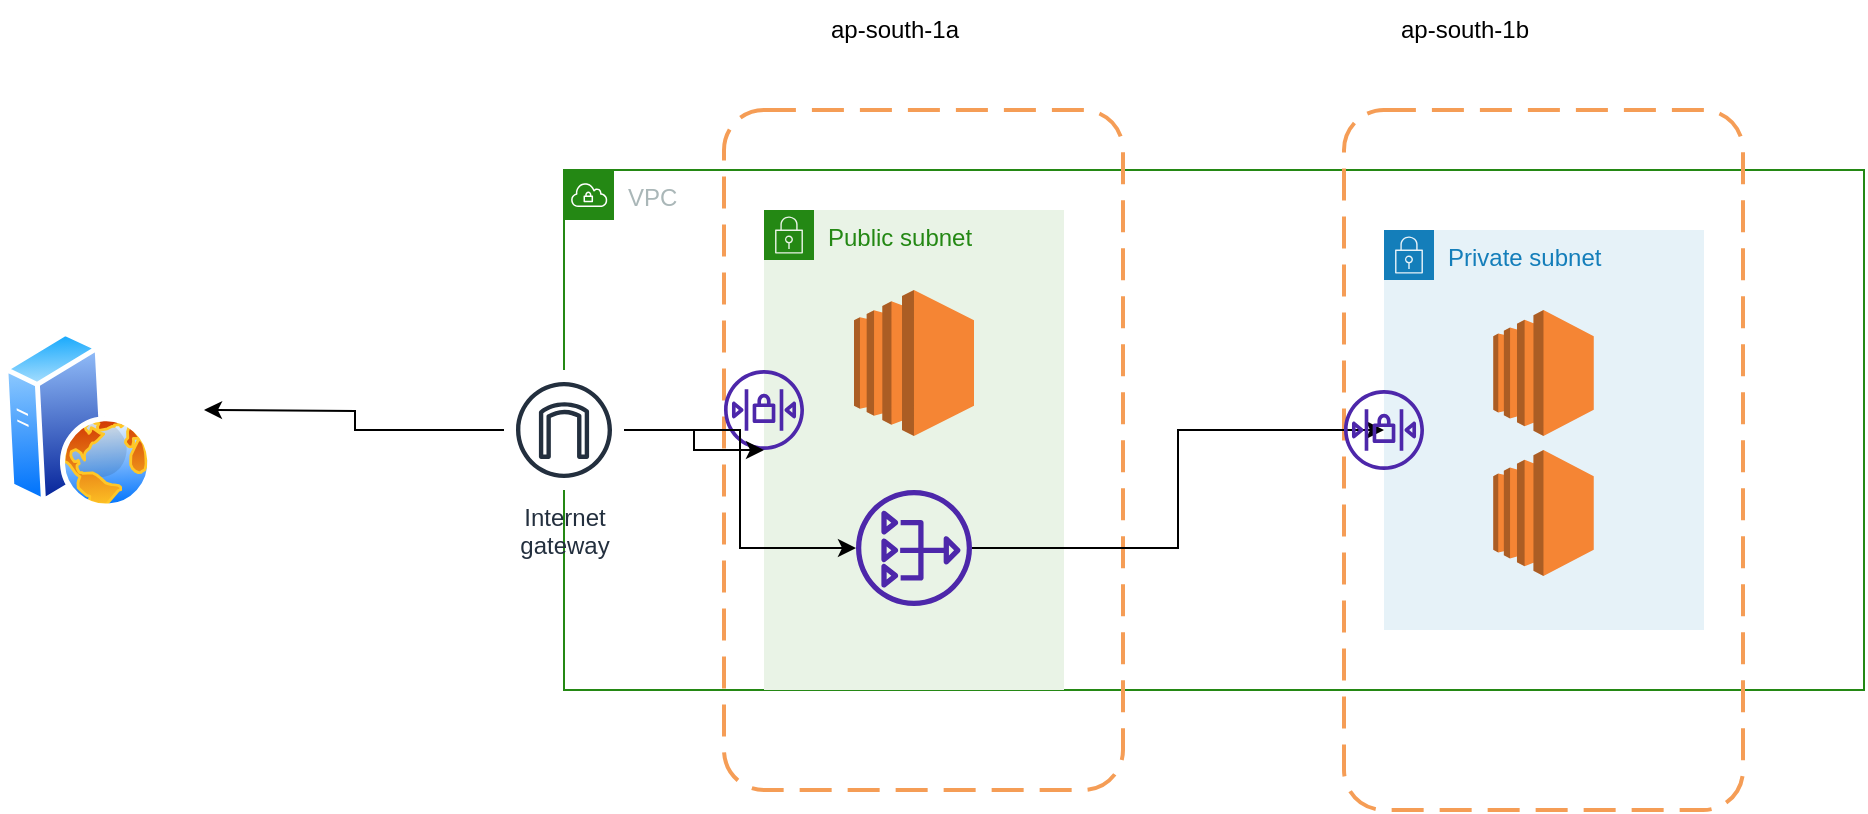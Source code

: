 <mxfile version="20.2.3" type="device"><diagram id="ouRanwZwqZRoa8hLmQwM" name="Page-1"><mxGraphModel dx="1853" dy="467" grid="1" gridSize="10" guides="1" tooltips="1" connect="1" arrows="1" fold="1" page="1" pageScale="1" pageWidth="827" pageHeight="1169" math="0" shadow="0"><root><mxCell id="0"/><mxCell id="1" parent="0"/><mxCell id="cGJLwtM3mCtWBEhMJ5jW-1" value="VPC" style="points=[[0,0],[0.25,0],[0.5,0],[0.75,0],[1,0],[1,0.25],[1,0.5],[1,0.75],[1,1],[0.75,1],[0.5,1],[0.25,1],[0,1],[0,0.75],[0,0.5],[0,0.25]];outlineConnect=0;gradientColor=none;html=1;whiteSpace=wrap;fontSize=12;fontStyle=0;container=1;pointerEvents=0;collapsible=0;recursiveResize=0;shape=mxgraph.aws4.group;grIcon=mxgraph.aws4.group_vpc;strokeColor=#248814;fillColor=none;verticalAlign=top;align=left;spacingLeft=30;fontColor=#AAB7B8;dashed=0;" parent="1" vertex="1"><mxGeometry x="110" y="90" width="650" height="260" as="geometry"/></mxCell><mxCell id="cGJLwtM3mCtWBEhMJ5jW-3" value="" style="rounded=1;arcSize=10;dashed=1;strokeColor=#F59D56;fillColor=none;gradientColor=none;dashPattern=8 4;strokeWidth=2;" parent="cGJLwtM3mCtWBEhMJ5jW-1" vertex="1"><mxGeometry x="80" y="-30" width="199.5" height="340" as="geometry"/></mxCell><mxCell id="cGJLwtM3mCtWBEhMJ5jW-2" value="" style="rounded=1;arcSize=10;dashed=1;strokeColor=#F59D56;fillColor=none;gradientColor=none;dashPattern=8 4;strokeWidth=2;" parent="cGJLwtM3mCtWBEhMJ5jW-1" vertex="1"><mxGeometry x="390" y="-30" width="199.5" height="350" as="geometry"/></mxCell><mxCell id="cGJLwtM3mCtWBEhMJ5jW-6" value="Public subnet" style="points=[[0,0],[0.25,0],[0.5,0],[0.75,0],[1,0],[1,0.25],[1,0.5],[1,0.75],[1,1],[0.75,1],[0.5,1],[0.25,1],[0,1],[0,0.75],[0,0.5],[0,0.25]];outlineConnect=0;gradientColor=none;html=1;whiteSpace=wrap;fontSize=12;fontStyle=0;container=1;pointerEvents=0;collapsible=0;recursiveResize=0;shape=mxgraph.aws4.group;grIcon=mxgraph.aws4.group_security_group;grStroke=0;strokeColor=#248814;fillColor=#E9F3E6;verticalAlign=top;align=left;spacingLeft=30;fontColor=#248814;dashed=0;" parent="cGJLwtM3mCtWBEhMJ5jW-1" vertex="1"><mxGeometry x="100" y="20" width="150" height="240" as="geometry"/></mxCell><mxCell id="cGJLwtM3mCtWBEhMJ5jW-7" value="Private subnet" style="points=[[0,0],[0.25,0],[0.5,0],[0.75,0],[1,0],[1,0.25],[1,0.5],[1,0.75],[1,1],[0.75,1],[0.5,1],[0.25,1],[0,1],[0,0.75],[0,0.5],[0,0.25]];outlineConnect=0;gradientColor=none;html=1;whiteSpace=wrap;fontSize=12;fontStyle=0;container=1;pointerEvents=0;collapsible=0;recursiveResize=0;shape=mxgraph.aws4.group;grIcon=mxgraph.aws4.group_security_group;grStroke=0;strokeColor=#147EBA;fillColor=#E6F2F8;verticalAlign=top;align=left;spacingLeft=30;fontColor=#147EBA;dashed=0;" parent="cGJLwtM3mCtWBEhMJ5jW-1" vertex="1"><mxGeometry x="410" y="30" width="160" height="200" as="geometry"/></mxCell><mxCell id="cGJLwtM3mCtWBEhMJ5jW-19" value="" style="outlineConnect=0;dashed=0;verticalLabelPosition=bottom;verticalAlign=top;align=center;html=1;shape=mxgraph.aws3.ec2;fillColor=#F58534;gradientColor=none;" parent="cGJLwtM3mCtWBEhMJ5jW-7" vertex="1"><mxGeometry x="54.63" y="40" width="50.25" height="63" as="geometry"/></mxCell><mxCell id="cGJLwtM3mCtWBEhMJ5jW-20" value="" style="outlineConnect=0;dashed=0;verticalLabelPosition=bottom;verticalAlign=top;align=center;html=1;shape=mxgraph.aws3.ec2;fillColor=#F58534;gradientColor=none;" parent="cGJLwtM3mCtWBEhMJ5jW-1" vertex="1"><mxGeometry x="145" y="60" width="60" height="73" as="geometry"/></mxCell><mxCell id="cGJLwtM3mCtWBEhMJ5jW-23" style="edgeStyle=orthogonalEdgeStyle;rounded=0;orthogonalLoop=1;jettySize=auto;html=1;" parent="cGJLwtM3mCtWBEhMJ5jW-1" source="cGJLwtM3mCtWBEhMJ5jW-21" target="cGJLwtM3mCtWBEhMJ5jW-7" edge="1"><mxGeometry relative="1" as="geometry"/></mxCell><mxCell id="cGJLwtM3mCtWBEhMJ5jW-21" value="" style="sketch=0;outlineConnect=0;fontColor=#232F3E;gradientColor=none;fillColor=#4D27AA;strokeColor=none;dashed=0;verticalLabelPosition=bottom;verticalAlign=top;align=center;html=1;fontSize=12;fontStyle=0;aspect=fixed;pointerEvents=1;shape=mxgraph.aws4.nat_gateway;" parent="cGJLwtM3mCtWBEhMJ5jW-1" vertex="1"><mxGeometry x="146" y="160" width="58" height="58" as="geometry"/></mxCell><mxCell id="cGJLwtM3mCtWBEhMJ5jW-24" value="" style="outlineConnect=0;dashed=0;verticalLabelPosition=bottom;verticalAlign=top;align=center;html=1;shape=mxgraph.aws3.ec2;fillColor=#F58534;gradientColor=none;" parent="cGJLwtM3mCtWBEhMJ5jW-1" vertex="1"><mxGeometry x="464.62" y="140" width="50.25" height="63" as="geometry"/></mxCell><mxCell id="AMKMU2LvEwgPrtnA-R7p-2" value="" style="sketch=0;outlineConnect=0;fontColor=#232F3E;gradientColor=none;fillColor=#4D27AA;strokeColor=none;dashed=0;verticalLabelPosition=bottom;verticalAlign=top;align=center;html=1;fontSize=12;fontStyle=0;aspect=fixed;pointerEvents=1;shape=mxgraph.aws4.network_access_control_list;" vertex="1" parent="cGJLwtM3mCtWBEhMJ5jW-1"><mxGeometry x="80" y="100" width="40" height="40" as="geometry"/></mxCell><mxCell id="AMKMU2LvEwgPrtnA-R7p-1" value="" style="sketch=0;outlineConnect=0;fontColor=#232F3E;gradientColor=none;fillColor=#4D27AA;strokeColor=none;dashed=0;verticalLabelPosition=bottom;verticalAlign=top;align=center;html=1;fontSize=12;fontStyle=0;aspect=fixed;pointerEvents=1;shape=mxgraph.aws4.network_access_control_list;" vertex="1" parent="cGJLwtM3mCtWBEhMJ5jW-1"><mxGeometry x="390" y="110" width="40" height="40" as="geometry"/></mxCell><mxCell id="cGJLwtM3mCtWBEhMJ5jW-4" value="ap-south-1a" style="text;html=1;align=center;verticalAlign=middle;resizable=0;points=[];autosize=1;strokeColor=none;fillColor=none;" parent="1" vertex="1"><mxGeometry x="230" y="5" width="90" height="30" as="geometry"/></mxCell><mxCell id="cGJLwtM3mCtWBEhMJ5jW-5" value="ap-south-1b" style="text;html=1;align=center;verticalAlign=middle;resizable=0;points=[];autosize=1;strokeColor=none;fillColor=none;" parent="1" vertex="1"><mxGeometry x="515" y="5" width="90" height="30" as="geometry"/></mxCell><mxCell id="cGJLwtM3mCtWBEhMJ5jW-14" style="edgeStyle=orthogonalEdgeStyle;rounded=0;orthogonalLoop=1;jettySize=auto;html=1;" parent="1" source="cGJLwtM3mCtWBEhMJ5jW-13" edge="1"><mxGeometry relative="1" as="geometry"><mxPoint x="-70" y="210" as="targetPoint"/></mxGeometry></mxCell><mxCell id="cGJLwtM3mCtWBEhMJ5jW-16" style="edgeStyle=orthogonalEdgeStyle;rounded=0;orthogonalLoop=1;jettySize=auto;html=1;" parent="1" source="cGJLwtM3mCtWBEhMJ5jW-13" target="cGJLwtM3mCtWBEhMJ5jW-6" edge="1"><mxGeometry relative="1" as="geometry"/></mxCell><mxCell id="cGJLwtM3mCtWBEhMJ5jW-22" style="edgeStyle=orthogonalEdgeStyle;rounded=0;orthogonalLoop=1;jettySize=auto;html=1;" parent="1" source="cGJLwtM3mCtWBEhMJ5jW-13" target="cGJLwtM3mCtWBEhMJ5jW-21" edge="1"><mxGeometry relative="1" as="geometry"/></mxCell><mxCell id="cGJLwtM3mCtWBEhMJ5jW-13" value="Internet&#10;gateway" style="sketch=0;outlineConnect=0;fontColor=#232F3E;gradientColor=none;strokeColor=#232F3E;fillColor=#ffffff;dashed=0;verticalLabelPosition=bottom;verticalAlign=top;align=center;html=1;fontSize=12;fontStyle=0;aspect=fixed;shape=mxgraph.aws4.resourceIcon;resIcon=mxgraph.aws4.internet_gateway;" parent="1" vertex="1"><mxGeometry x="80" y="190" width="60" height="60" as="geometry"/></mxCell><mxCell id="cGJLwtM3mCtWBEhMJ5jW-15" value="" style="aspect=fixed;perimeter=ellipsePerimeter;html=1;align=center;shadow=0;dashed=0;spacingTop=3;image;image=img/lib/active_directory/web_server.svg;rotation=-3;" parent="1" vertex="1"><mxGeometry x="-168.98" y="170" width="72" height="90" as="geometry"/></mxCell></root></mxGraphModel></diagram></mxfile>